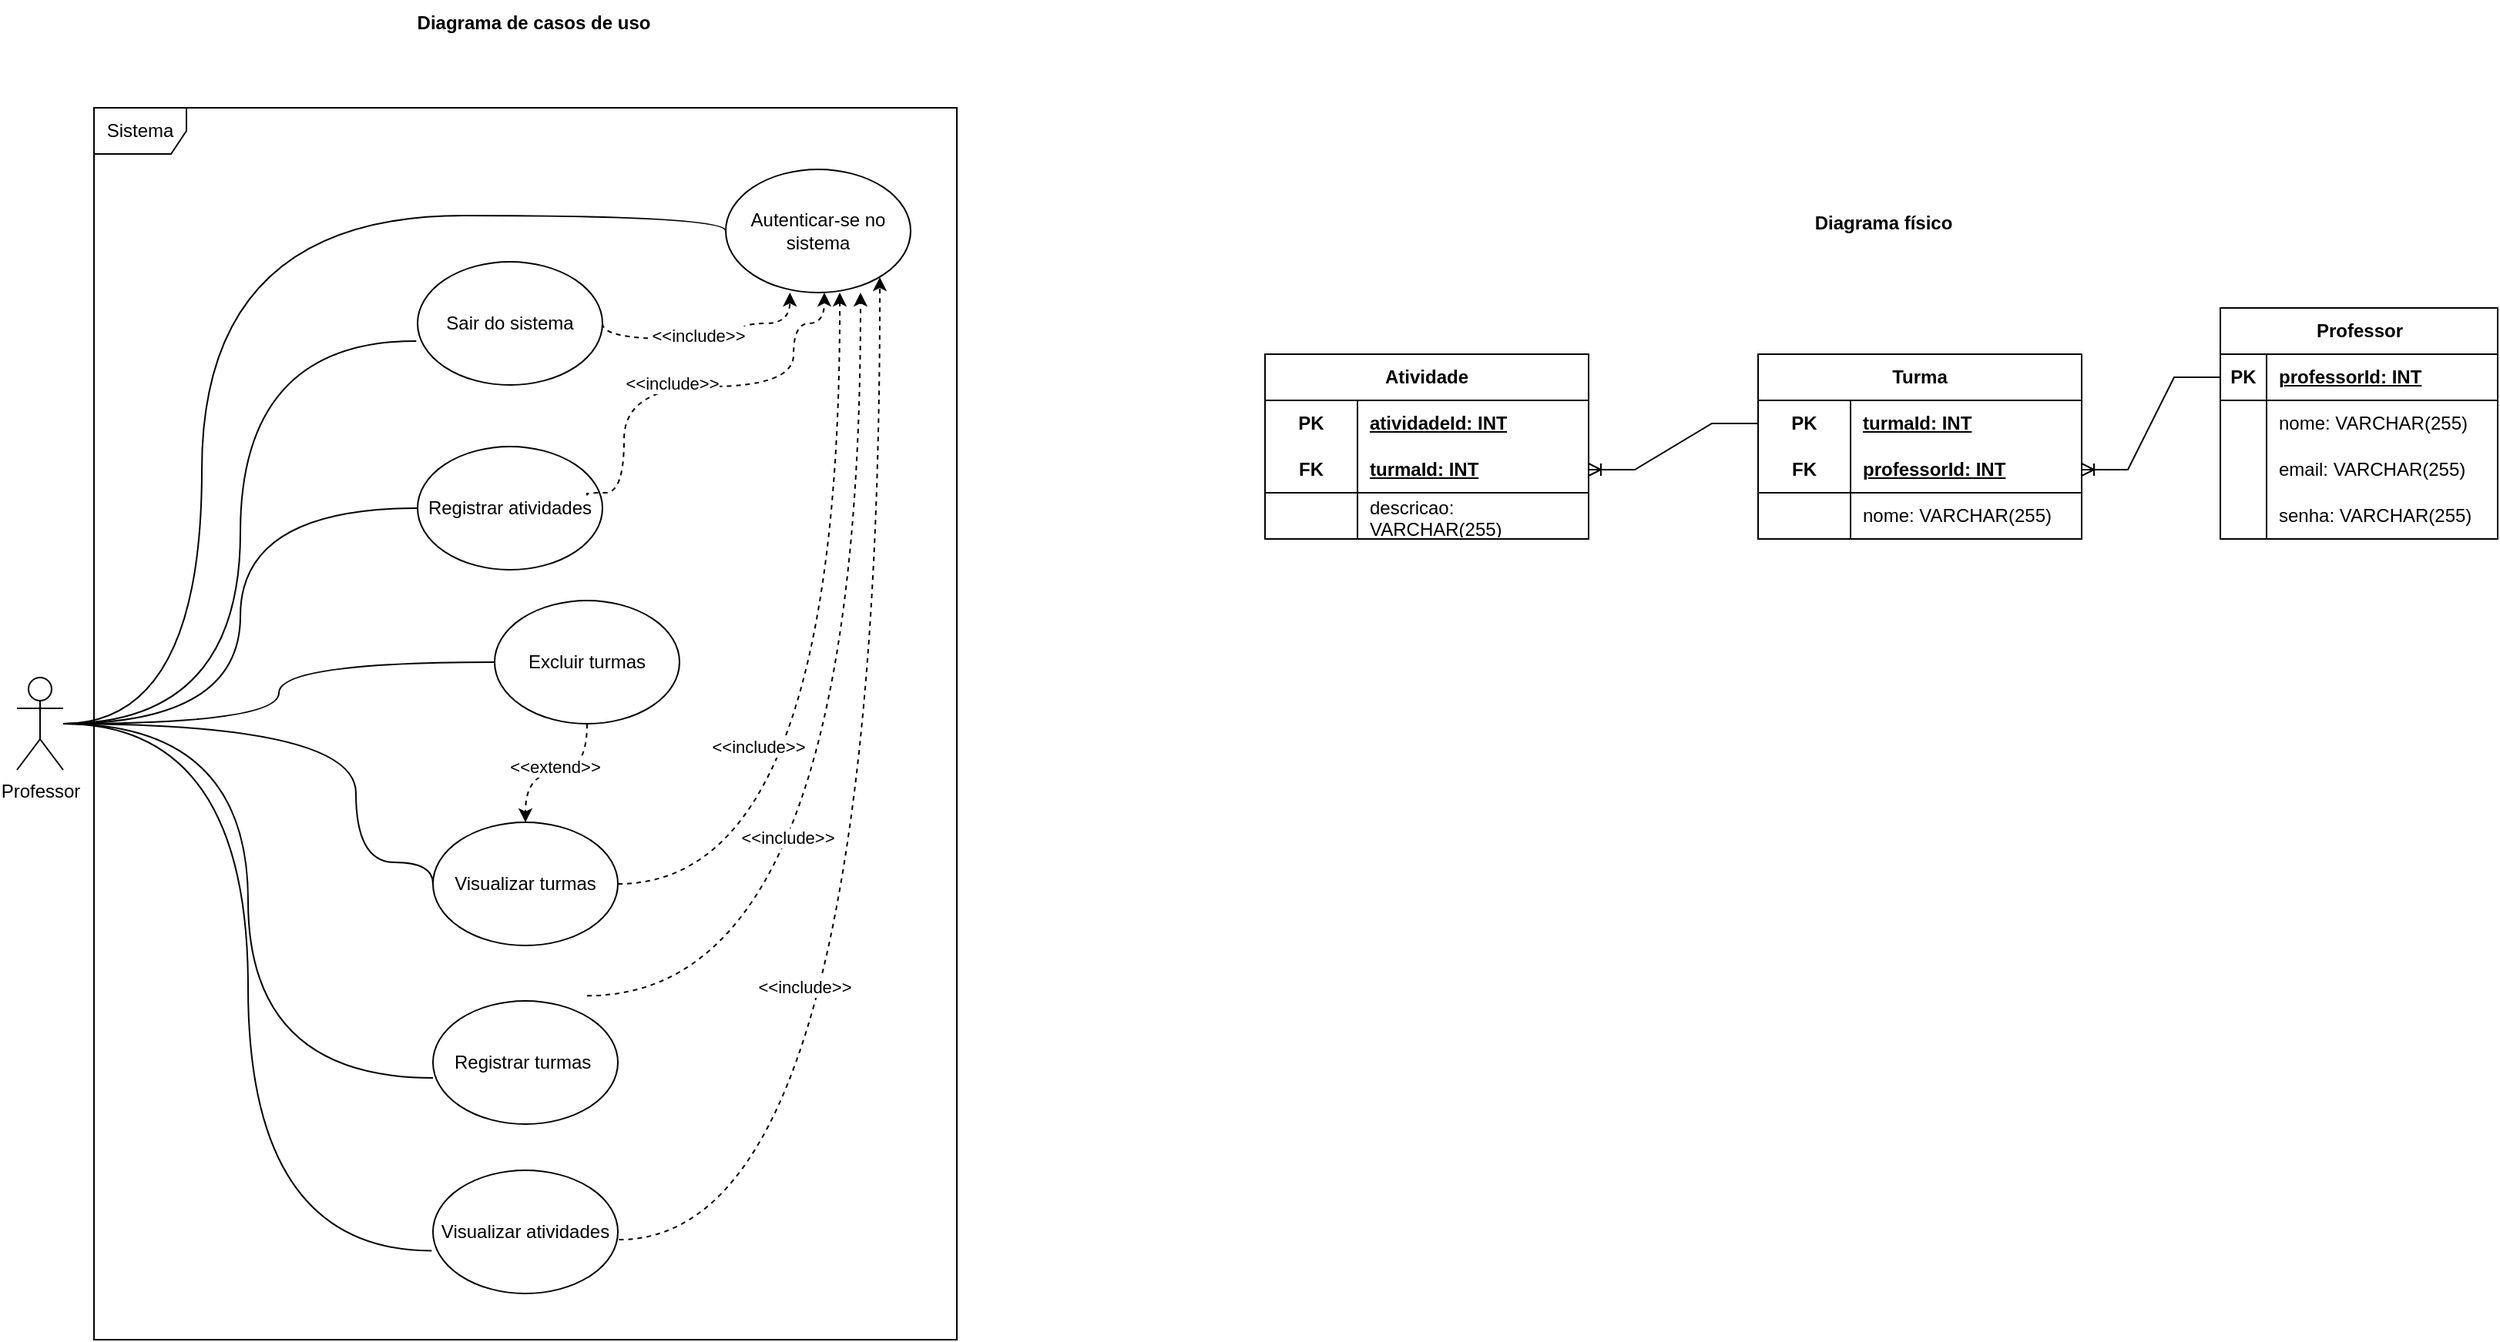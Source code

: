 <mxfile version="24.7.16">
  <diagram name="Página-1" id="4xrPNREQ3YS6yR4rbZL1">
    <mxGraphModel dx="1050" dy="1726" grid="1" gridSize="10" guides="1" tooltips="1" connect="1" arrows="1" fold="1" page="1" pageScale="1" pageWidth="827" pageHeight="1169" math="0" shadow="0">
      <root>
        <mxCell id="0" />
        <mxCell id="1" parent="0" />
        <mxCell id="bUCBHGYr6xIvT3issKBq-14" style="edgeStyle=orthogonalEdgeStyle;rounded=0;orthogonalLoop=1;jettySize=auto;html=1;entryX=0;entryY=0.5;entryDx=0;entryDy=0;endArrow=none;endFill=0;curved=1;" edge="1" parent="1" source="bUCBHGYr6xIvT3issKBq-1" target="bUCBHGYr6xIvT3issKBq-7">
          <mxGeometry relative="1" as="geometry" />
        </mxCell>
        <mxCell id="bUCBHGYr6xIvT3issKBq-15" style="edgeStyle=orthogonalEdgeStyle;rounded=0;orthogonalLoop=1;jettySize=auto;html=1;endArrow=none;endFill=0;curved=1;" edge="1" parent="1" source="bUCBHGYr6xIvT3issKBq-1" target="bUCBHGYr6xIvT3issKBq-9">
          <mxGeometry relative="1" as="geometry" />
        </mxCell>
        <mxCell id="bUCBHGYr6xIvT3issKBq-16" style="edgeStyle=orthogonalEdgeStyle;rounded=0;orthogonalLoop=1;jettySize=auto;html=1;endArrow=none;endFill=0;curved=1;entryX=0;entryY=0.5;entryDx=0;entryDy=0;" edge="1" parent="1" source="bUCBHGYr6xIvT3issKBq-1" target="bUCBHGYr6xIvT3issKBq-10">
          <mxGeometry relative="1" as="geometry">
            <Array as="points">
              <mxPoint x="250" y="440" />
              <mxPoint x="250" y="530" />
            </Array>
          </mxGeometry>
        </mxCell>
        <mxCell id="bUCBHGYr6xIvT3issKBq-19" style="edgeStyle=orthogonalEdgeStyle;rounded=0;orthogonalLoop=1;jettySize=auto;html=1;entryX=0;entryY=0.5;entryDx=0;entryDy=0;endArrow=none;endFill=0;curved=1;" edge="1" parent="1" source="bUCBHGYr6xIvT3issKBq-1" target="bUCBHGYr6xIvT3issKBq-5">
          <mxGeometry relative="1" as="geometry">
            <Array as="points">
              <mxPoint x="150" y="440" />
              <mxPoint x="150" y="110" />
            </Array>
          </mxGeometry>
        </mxCell>
        <mxCell id="bUCBHGYr6xIvT3issKBq-1" value="Professor" style="shape=umlActor;verticalLabelPosition=bottom;verticalAlign=top;html=1;" vertex="1" parent="1">
          <mxGeometry x="30" y="410" width="30" height="60" as="geometry" />
        </mxCell>
        <mxCell id="bUCBHGYr6xIvT3issKBq-4" value="Sistema" style="shape=umlFrame;whiteSpace=wrap;html=1;pointerEvents=0;" vertex="1" parent="1">
          <mxGeometry x="80" y="40" width="560" height="800" as="geometry" />
        </mxCell>
        <mxCell id="bUCBHGYr6xIvT3issKBq-5" value="Autenticar-se no sistema" style="ellipse;whiteSpace=wrap;html=1;" vertex="1" parent="1">
          <mxGeometry x="490" y="80" width="120" height="80" as="geometry" />
        </mxCell>
        <mxCell id="bUCBHGYr6xIvT3issKBq-6" value="Sair do sistema" style="ellipse;whiteSpace=wrap;html=1;" vertex="1" parent="1">
          <mxGeometry x="290" y="140" width="120" height="80" as="geometry" />
        </mxCell>
        <mxCell id="bUCBHGYr6xIvT3issKBq-7" value="Registrar atividades" style="ellipse;whiteSpace=wrap;html=1;" vertex="1" parent="1">
          <mxGeometry x="290" y="260" width="120" height="80" as="geometry" />
        </mxCell>
        <mxCell id="bUCBHGYr6xIvT3issKBq-37" style="edgeStyle=orthogonalEdgeStyle;rounded=0;orthogonalLoop=1;jettySize=auto;html=1;curved=1;dashed=1;" edge="1" parent="1" source="bUCBHGYr6xIvT3issKBq-9" target="bUCBHGYr6xIvT3issKBq-10">
          <mxGeometry relative="1" as="geometry" />
        </mxCell>
        <mxCell id="bUCBHGYr6xIvT3issKBq-38" value="&amp;lt;&amp;lt;extend&amp;gt;&amp;gt;" style="edgeLabel;html=1;align=center;verticalAlign=middle;resizable=0;points=[];" vertex="1" connectable="0" parent="bUCBHGYr6xIvT3issKBq-37">
          <mxGeometry x="0.021" y="-4" relative="1" as="geometry">
            <mxPoint as="offset" />
          </mxGeometry>
        </mxCell>
        <mxCell id="bUCBHGYr6xIvT3issKBq-9" value="Excluir turmas" style="ellipse;whiteSpace=wrap;html=1;" vertex="1" parent="1">
          <mxGeometry x="340" y="360" width="120" height="80" as="geometry" />
        </mxCell>
        <mxCell id="bUCBHGYr6xIvT3issKBq-10" value="Visualizar turmas" style="ellipse;whiteSpace=wrap;html=1;" vertex="1" parent="1">
          <mxGeometry x="300" y="504" width="120" height="80" as="geometry" />
        </mxCell>
        <mxCell id="bUCBHGYr6xIvT3issKBq-11" value="Registrar turmas&amp;nbsp;" style="ellipse;whiteSpace=wrap;html=1;" vertex="1" parent="1">
          <mxGeometry x="300" y="620" width="120" height="80" as="geometry" />
        </mxCell>
        <mxCell id="bUCBHGYr6xIvT3issKBq-12" value="Visualizar atividades" style="ellipse;whiteSpace=wrap;html=1;" vertex="1" parent="1">
          <mxGeometry x="300" y="730" width="120" height="80" as="geometry" />
        </mxCell>
        <mxCell id="bUCBHGYr6xIvT3issKBq-13" style="edgeStyle=orthogonalEdgeStyle;rounded=0;orthogonalLoop=1;jettySize=auto;html=1;entryX=-0.007;entryY=0.643;entryDx=0;entryDy=0;entryPerimeter=0;endArrow=none;endFill=0;curved=1;" edge="1" parent="1" source="bUCBHGYr6xIvT3issKBq-1" target="bUCBHGYr6xIvT3issKBq-6">
          <mxGeometry relative="1" as="geometry" />
        </mxCell>
        <mxCell id="bUCBHGYr6xIvT3issKBq-17" style="edgeStyle=orthogonalEdgeStyle;rounded=0;orthogonalLoop=1;jettySize=auto;html=1;entryX=0;entryY=0.625;entryDx=0;entryDy=0;entryPerimeter=0;endArrow=none;endFill=0;curved=1;" edge="1" parent="1" source="bUCBHGYr6xIvT3issKBq-1" target="bUCBHGYr6xIvT3issKBq-11">
          <mxGeometry relative="1" as="geometry" />
        </mxCell>
        <mxCell id="bUCBHGYr6xIvT3issKBq-18" style="edgeStyle=orthogonalEdgeStyle;rounded=0;orthogonalLoop=1;jettySize=auto;html=1;entryX=-0.007;entryY=0.653;entryDx=0;entryDy=0;entryPerimeter=0;endArrow=none;endFill=0;curved=1;" edge="1" parent="1" source="bUCBHGYr6xIvT3issKBq-1" target="bUCBHGYr6xIvT3issKBq-12">
          <mxGeometry relative="1" as="geometry" />
        </mxCell>
        <mxCell id="bUCBHGYr6xIvT3issKBq-25" value="" style="endArrow=classic;html=1;rounded=0;exitX=1;exitY=0.5;exitDx=0;exitDy=0;entryX=0.347;entryY=1;entryDx=0;entryDy=0;dashed=1;edgeStyle=orthogonalEdgeStyle;curved=1;entryPerimeter=0;" edge="1" parent="1" source="bUCBHGYr6xIvT3issKBq-6" target="bUCBHGYr6xIvT3issKBq-5">
          <mxGeometry width="50" height="50" relative="1" as="geometry">
            <mxPoint x="400" y="370" as="sourcePoint" />
            <mxPoint x="450" y="320" as="targetPoint" />
            <Array as="points">
              <mxPoint x="500" y="190" />
              <mxPoint x="500" y="180" />
              <mxPoint x="532" y="180" />
            </Array>
          </mxGeometry>
        </mxCell>
        <mxCell id="bUCBHGYr6xIvT3issKBq-26" value="&amp;lt;&amp;lt;include&amp;gt;&amp;gt;" style="edgeLabel;html=1;align=center;verticalAlign=middle;resizable=0;points=[];" vertex="1" connectable="0" parent="bUCBHGYr6xIvT3issKBq-25">
          <mxGeometry x="-0.114" y="2" relative="1" as="geometry">
            <mxPoint as="offset" />
          </mxGeometry>
        </mxCell>
        <mxCell id="bUCBHGYr6xIvT3issKBq-27" value="" style="endArrow=classic;html=1;rounded=0;dashed=1;edgeStyle=orthogonalEdgeStyle;curved=1;" edge="1" parent="1">
          <mxGeometry width="50" height="50" relative="1" as="geometry">
            <mxPoint x="400" y="290" as="sourcePoint" />
            <mxPoint x="554" y="160" as="targetPoint" />
            <Array as="points">
              <mxPoint x="400" y="292" />
              <mxPoint x="400" y="290" />
              <mxPoint x="424" y="290" />
              <mxPoint x="424" y="221" />
              <mxPoint x="534" y="221" />
              <mxPoint x="534" y="180" />
              <mxPoint x="554" y="180" />
            </Array>
          </mxGeometry>
        </mxCell>
        <mxCell id="bUCBHGYr6xIvT3issKBq-28" value="&amp;lt;&amp;lt;include&amp;gt;&amp;gt;" style="edgeLabel;html=1;align=center;verticalAlign=middle;resizable=0;points=[];" vertex="1" connectable="0" parent="bUCBHGYr6xIvT3issKBq-27">
          <mxGeometry x="-0.114" y="2" relative="1" as="geometry">
            <mxPoint as="offset" />
          </mxGeometry>
        </mxCell>
        <mxCell id="bUCBHGYr6xIvT3issKBq-31" value="" style="endArrow=classic;html=1;rounded=0;exitX=1;exitY=0.5;exitDx=0;exitDy=0;entryX=0.5;entryY=1;entryDx=0;entryDy=0;dashed=1;edgeStyle=orthogonalEdgeStyle;curved=1;" edge="1" parent="1" source="bUCBHGYr6xIvT3issKBq-10">
          <mxGeometry width="50" height="50" relative="1" as="geometry">
            <mxPoint x="440" y="520" as="sourcePoint" />
            <mxPoint x="564" y="160" as="targetPoint" />
          </mxGeometry>
        </mxCell>
        <mxCell id="bUCBHGYr6xIvT3issKBq-32" value="&amp;lt;&amp;lt;include&amp;gt;&amp;gt;" style="edgeLabel;html=1;align=center;verticalAlign=middle;resizable=0;points=[];" vertex="1" connectable="0" parent="bUCBHGYr6xIvT3issKBq-31">
          <mxGeometry x="-0.114" y="2" relative="1" as="geometry">
            <mxPoint x="-52" as="offset" />
          </mxGeometry>
        </mxCell>
        <mxCell id="bUCBHGYr6xIvT3issKBq-33" value="" style="endArrow=classic;html=1;rounded=0;exitX=1;exitY=0.5;exitDx=0;exitDy=0;dashed=1;edgeStyle=orthogonalEdgeStyle;curved=1;entryX=0.729;entryY=0.98;entryDx=0;entryDy=0;entryPerimeter=0;" edge="1" parent="1">
          <mxGeometry width="50" height="50" relative="1" as="geometry">
            <mxPoint x="400" y="616.6" as="sourcePoint" />
            <mxPoint x="577.48" y="160.0" as="targetPoint" />
          </mxGeometry>
        </mxCell>
        <mxCell id="bUCBHGYr6xIvT3issKBq-34" value="&amp;lt;&amp;lt;include&amp;gt;&amp;gt;" style="edgeLabel;html=1;align=center;verticalAlign=middle;resizable=0;points=[];" vertex="1" connectable="0" parent="bUCBHGYr6xIvT3issKBq-33">
          <mxGeometry x="-0.114" y="2" relative="1" as="geometry">
            <mxPoint x="-46" as="offset" />
          </mxGeometry>
        </mxCell>
        <mxCell id="bUCBHGYr6xIvT3issKBq-35" value="" style="endArrow=classic;html=1;rounded=0;exitX=1.006;exitY=0.563;exitDx=0;exitDy=0;dashed=1;edgeStyle=orthogonalEdgeStyle;curved=1;exitPerimeter=0;" edge="1" parent="1" source="bUCBHGYr6xIvT3issKBq-12">
          <mxGeometry width="50" height="50" relative="1" as="geometry">
            <mxPoint x="410" y="710" as="sourcePoint" />
            <mxPoint x="590" y="150" as="targetPoint" />
          </mxGeometry>
        </mxCell>
        <mxCell id="bUCBHGYr6xIvT3issKBq-36" value="&amp;lt;&amp;lt;include&amp;gt;&amp;gt;" style="edgeLabel;html=1;align=center;verticalAlign=middle;resizable=0;points=[];" vertex="1" connectable="0" parent="bUCBHGYr6xIvT3issKBq-35">
          <mxGeometry x="-0.114" y="2" relative="1" as="geometry">
            <mxPoint x="-48" y="18" as="offset" />
          </mxGeometry>
        </mxCell>
        <mxCell id="bUCBHGYr6xIvT3issKBq-40" value="Professor" style="shape=table;startSize=30;container=1;collapsible=1;childLayout=tableLayout;fixedRows=1;rowLines=0;fontStyle=1;align=center;resizeLast=1;html=1;" vertex="1" parent="1">
          <mxGeometry x="1460" y="170" width="180" height="150" as="geometry" />
        </mxCell>
        <mxCell id="bUCBHGYr6xIvT3issKBq-41" value="" style="shape=tableRow;horizontal=0;startSize=0;swimlaneHead=0;swimlaneBody=0;fillColor=none;collapsible=0;dropTarget=0;points=[[0,0.5],[1,0.5]];portConstraint=eastwest;top=0;left=0;right=0;bottom=1;" vertex="1" parent="bUCBHGYr6xIvT3issKBq-40">
          <mxGeometry y="30" width="180" height="30" as="geometry" />
        </mxCell>
        <mxCell id="bUCBHGYr6xIvT3issKBq-42" value="PK" style="shape=partialRectangle;connectable=0;fillColor=none;top=0;left=0;bottom=0;right=0;fontStyle=1;overflow=hidden;whiteSpace=wrap;html=1;" vertex="1" parent="bUCBHGYr6xIvT3issKBq-41">
          <mxGeometry width="30" height="30" as="geometry">
            <mxRectangle width="30" height="30" as="alternateBounds" />
          </mxGeometry>
        </mxCell>
        <mxCell id="bUCBHGYr6xIvT3issKBq-43" value="professorId: INT" style="shape=partialRectangle;connectable=0;fillColor=none;top=0;left=0;bottom=0;right=0;align=left;spacingLeft=6;fontStyle=5;overflow=hidden;whiteSpace=wrap;html=1;" vertex="1" parent="bUCBHGYr6xIvT3issKBq-41">
          <mxGeometry x="30" width="150" height="30" as="geometry">
            <mxRectangle width="150" height="30" as="alternateBounds" />
          </mxGeometry>
        </mxCell>
        <mxCell id="bUCBHGYr6xIvT3issKBq-44" value="" style="shape=tableRow;horizontal=0;startSize=0;swimlaneHead=0;swimlaneBody=0;fillColor=none;collapsible=0;dropTarget=0;points=[[0,0.5],[1,0.5]];portConstraint=eastwest;top=0;left=0;right=0;bottom=0;" vertex="1" parent="bUCBHGYr6xIvT3issKBq-40">
          <mxGeometry y="60" width="180" height="30" as="geometry" />
        </mxCell>
        <mxCell id="bUCBHGYr6xIvT3issKBq-45" value="" style="shape=partialRectangle;connectable=0;fillColor=none;top=0;left=0;bottom=0;right=0;editable=1;overflow=hidden;whiteSpace=wrap;html=1;" vertex="1" parent="bUCBHGYr6xIvT3issKBq-44">
          <mxGeometry width="30" height="30" as="geometry">
            <mxRectangle width="30" height="30" as="alternateBounds" />
          </mxGeometry>
        </mxCell>
        <mxCell id="bUCBHGYr6xIvT3issKBq-46" value="nome: VARCHAR(255)" style="shape=partialRectangle;connectable=0;fillColor=none;top=0;left=0;bottom=0;right=0;align=left;spacingLeft=6;overflow=hidden;whiteSpace=wrap;html=1;" vertex="1" parent="bUCBHGYr6xIvT3issKBq-44">
          <mxGeometry x="30" width="150" height="30" as="geometry">
            <mxRectangle width="150" height="30" as="alternateBounds" />
          </mxGeometry>
        </mxCell>
        <mxCell id="bUCBHGYr6xIvT3issKBq-47" value="" style="shape=tableRow;horizontal=0;startSize=0;swimlaneHead=0;swimlaneBody=0;fillColor=none;collapsible=0;dropTarget=0;points=[[0,0.5],[1,0.5]];portConstraint=eastwest;top=0;left=0;right=0;bottom=0;" vertex="1" parent="bUCBHGYr6xIvT3issKBq-40">
          <mxGeometry y="90" width="180" height="30" as="geometry" />
        </mxCell>
        <mxCell id="bUCBHGYr6xIvT3issKBq-48" value="" style="shape=partialRectangle;connectable=0;fillColor=none;top=0;left=0;bottom=0;right=0;editable=1;overflow=hidden;whiteSpace=wrap;html=1;" vertex="1" parent="bUCBHGYr6xIvT3issKBq-47">
          <mxGeometry width="30" height="30" as="geometry">
            <mxRectangle width="30" height="30" as="alternateBounds" />
          </mxGeometry>
        </mxCell>
        <mxCell id="bUCBHGYr6xIvT3issKBq-49" value="email: VARCHAR(255)" style="shape=partialRectangle;connectable=0;fillColor=none;top=0;left=0;bottom=0;right=0;align=left;spacingLeft=6;overflow=hidden;whiteSpace=wrap;html=1;" vertex="1" parent="bUCBHGYr6xIvT3issKBq-47">
          <mxGeometry x="30" width="150" height="30" as="geometry">
            <mxRectangle width="150" height="30" as="alternateBounds" />
          </mxGeometry>
        </mxCell>
        <mxCell id="bUCBHGYr6xIvT3issKBq-50" value="" style="shape=tableRow;horizontal=0;startSize=0;swimlaneHead=0;swimlaneBody=0;fillColor=none;collapsible=0;dropTarget=0;points=[[0,0.5],[1,0.5]];portConstraint=eastwest;top=0;left=0;right=0;bottom=0;" vertex="1" parent="bUCBHGYr6xIvT3issKBq-40">
          <mxGeometry y="120" width="180" height="30" as="geometry" />
        </mxCell>
        <mxCell id="bUCBHGYr6xIvT3issKBq-51" value="" style="shape=partialRectangle;connectable=0;fillColor=none;top=0;left=0;bottom=0;right=0;editable=1;overflow=hidden;whiteSpace=wrap;html=1;" vertex="1" parent="bUCBHGYr6xIvT3issKBq-50">
          <mxGeometry width="30" height="30" as="geometry">
            <mxRectangle width="30" height="30" as="alternateBounds" />
          </mxGeometry>
        </mxCell>
        <mxCell id="bUCBHGYr6xIvT3issKBq-52" value="senha: VARCHAR(255)" style="shape=partialRectangle;connectable=0;fillColor=none;top=0;left=0;bottom=0;right=0;align=left;spacingLeft=6;overflow=hidden;whiteSpace=wrap;html=1;" vertex="1" parent="bUCBHGYr6xIvT3issKBq-50">
          <mxGeometry x="30" width="150" height="30" as="geometry">
            <mxRectangle width="150" height="30" as="alternateBounds" />
          </mxGeometry>
        </mxCell>
        <mxCell id="bUCBHGYr6xIvT3issKBq-53" value="Turma" style="shape=table;startSize=30;container=1;collapsible=1;childLayout=tableLayout;fixedRows=1;rowLines=0;fontStyle=1;align=center;resizeLast=1;html=1;whiteSpace=wrap;" vertex="1" parent="1">
          <mxGeometry x="1160" y="200" width="210" height="120" as="geometry" />
        </mxCell>
        <mxCell id="bUCBHGYr6xIvT3issKBq-54" value="" style="shape=tableRow;horizontal=0;startSize=0;swimlaneHead=0;swimlaneBody=0;fillColor=none;collapsible=0;dropTarget=0;points=[[0,0.5],[1,0.5]];portConstraint=eastwest;top=0;left=0;right=0;bottom=0;html=1;" vertex="1" parent="bUCBHGYr6xIvT3issKBq-53">
          <mxGeometry y="30" width="210" height="30" as="geometry" />
        </mxCell>
        <mxCell id="bUCBHGYr6xIvT3issKBq-55" value="PK" style="shape=partialRectangle;connectable=0;fillColor=none;top=0;left=0;bottom=0;right=0;fontStyle=1;overflow=hidden;html=1;whiteSpace=wrap;" vertex="1" parent="bUCBHGYr6xIvT3issKBq-54">
          <mxGeometry width="60" height="30" as="geometry">
            <mxRectangle width="60" height="30" as="alternateBounds" />
          </mxGeometry>
        </mxCell>
        <mxCell id="bUCBHGYr6xIvT3issKBq-56" value="turmaId: INT" style="shape=partialRectangle;connectable=0;fillColor=none;top=0;left=0;bottom=0;right=0;align=left;spacingLeft=6;fontStyle=5;overflow=hidden;html=1;whiteSpace=wrap;" vertex="1" parent="bUCBHGYr6xIvT3issKBq-54">
          <mxGeometry x="60" width="150" height="30" as="geometry">
            <mxRectangle width="150" height="30" as="alternateBounds" />
          </mxGeometry>
        </mxCell>
        <mxCell id="bUCBHGYr6xIvT3issKBq-57" value="" style="shape=tableRow;horizontal=0;startSize=0;swimlaneHead=0;swimlaneBody=0;fillColor=none;collapsible=0;dropTarget=0;points=[[0,0.5],[1,0.5]];portConstraint=eastwest;top=0;left=0;right=0;bottom=1;html=1;" vertex="1" parent="bUCBHGYr6xIvT3issKBq-53">
          <mxGeometry y="60" width="210" height="30" as="geometry" />
        </mxCell>
        <mxCell id="bUCBHGYr6xIvT3issKBq-58" value="FK" style="shape=partialRectangle;connectable=0;fillColor=none;top=0;left=0;bottom=0;right=0;fontStyle=1;overflow=hidden;html=1;whiteSpace=wrap;" vertex="1" parent="bUCBHGYr6xIvT3issKBq-57">
          <mxGeometry width="60" height="30" as="geometry">
            <mxRectangle width="60" height="30" as="alternateBounds" />
          </mxGeometry>
        </mxCell>
        <mxCell id="bUCBHGYr6xIvT3issKBq-59" value="professorId: INT" style="shape=partialRectangle;connectable=0;fillColor=none;top=0;left=0;bottom=0;right=0;align=left;spacingLeft=6;fontStyle=5;overflow=hidden;html=1;whiteSpace=wrap;" vertex="1" parent="bUCBHGYr6xIvT3issKBq-57">
          <mxGeometry x="60" width="150" height="30" as="geometry">
            <mxRectangle width="150" height="30" as="alternateBounds" />
          </mxGeometry>
        </mxCell>
        <mxCell id="bUCBHGYr6xIvT3issKBq-60" value="" style="shape=tableRow;horizontal=0;startSize=0;swimlaneHead=0;swimlaneBody=0;fillColor=none;collapsible=0;dropTarget=0;points=[[0,0.5],[1,0.5]];portConstraint=eastwest;top=0;left=0;right=0;bottom=0;html=1;" vertex="1" parent="bUCBHGYr6xIvT3issKBq-53">
          <mxGeometry y="90" width="210" height="30" as="geometry" />
        </mxCell>
        <mxCell id="bUCBHGYr6xIvT3issKBq-61" value="" style="shape=partialRectangle;connectable=0;fillColor=none;top=0;left=0;bottom=0;right=0;editable=1;overflow=hidden;html=1;whiteSpace=wrap;" vertex="1" parent="bUCBHGYr6xIvT3issKBq-60">
          <mxGeometry width="60" height="30" as="geometry">
            <mxRectangle width="60" height="30" as="alternateBounds" />
          </mxGeometry>
        </mxCell>
        <mxCell id="bUCBHGYr6xIvT3issKBq-62" value="nome: VARCHAR(255)" style="shape=partialRectangle;connectable=0;fillColor=none;top=0;left=0;bottom=0;right=0;align=left;spacingLeft=6;overflow=hidden;html=1;whiteSpace=wrap;" vertex="1" parent="bUCBHGYr6xIvT3issKBq-60">
          <mxGeometry x="60" width="150" height="30" as="geometry">
            <mxRectangle width="150" height="30" as="alternateBounds" />
          </mxGeometry>
        </mxCell>
        <mxCell id="bUCBHGYr6xIvT3issKBq-66" value="" style="edgeStyle=entityRelationEdgeStyle;fontSize=12;html=1;endArrow=ERoneToMany;rounded=0;entryX=1;entryY=0.5;entryDx=0;entryDy=0;exitX=0;exitY=0.5;exitDx=0;exitDy=0;" edge="1" parent="1" source="bUCBHGYr6xIvT3issKBq-41" target="bUCBHGYr6xIvT3issKBq-57">
          <mxGeometry width="100" height="100" relative="1" as="geometry">
            <mxPoint x="1100" y="350" as="sourcePoint" />
            <mxPoint x="1090" y="160" as="targetPoint" />
          </mxGeometry>
        </mxCell>
        <mxCell id="bUCBHGYr6xIvT3issKBq-67" value="Atividade" style="shape=table;startSize=30;container=1;collapsible=1;childLayout=tableLayout;fixedRows=1;rowLines=0;fontStyle=1;align=center;resizeLast=1;html=1;whiteSpace=wrap;" vertex="1" parent="1">
          <mxGeometry x="840" y="200" width="210" height="120" as="geometry" />
        </mxCell>
        <mxCell id="bUCBHGYr6xIvT3issKBq-68" value="" style="shape=tableRow;horizontal=0;startSize=0;swimlaneHead=0;swimlaneBody=0;fillColor=none;collapsible=0;dropTarget=0;points=[[0,0.5],[1,0.5]];portConstraint=eastwest;top=0;left=0;right=0;bottom=0;html=1;" vertex="1" parent="bUCBHGYr6xIvT3issKBq-67">
          <mxGeometry y="30" width="210" height="30" as="geometry" />
        </mxCell>
        <mxCell id="bUCBHGYr6xIvT3issKBq-69" value="PK" style="shape=partialRectangle;connectable=0;fillColor=none;top=0;left=0;bottom=0;right=0;fontStyle=1;overflow=hidden;html=1;whiteSpace=wrap;" vertex="1" parent="bUCBHGYr6xIvT3issKBq-68">
          <mxGeometry width="60" height="30" as="geometry">
            <mxRectangle width="60" height="30" as="alternateBounds" />
          </mxGeometry>
        </mxCell>
        <mxCell id="bUCBHGYr6xIvT3issKBq-70" value="atividadeId: INT" style="shape=partialRectangle;connectable=0;fillColor=none;top=0;left=0;bottom=0;right=0;align=left;spacingLeft=6;fontStyle=5;overflow=hidden;html=1;whiteSpace=wrap;" vertex="1" parent="bUCBHGYr6xIvT3issKBq-68">
          <mxGeometry x="60" width="150" height="30" as="geometry">
            <mxRectangle width="150" height="30" as="alternateBounds" />
          </mxGeometry>
        </mxCell>
        <mxCell id="bUCBHGYr6xIvT3issKBq-71" value="" style="shape=tableRow;horizontal=0;startSize=0;swimlaneHead=0;swimlaneBody=0;fillColor=none;collapsible=0;dropTarget=0;points=[[0,0.5],[1,0.5]];portConstraint=eastwest;top=0;left=0;right=0;bottom=1;html=1;" vertex="1" parent="bUCBHGYr6xIvT3issKBq-67">
          <mxGeometry y="60" width="210" height="30" as="geometry" />
        </mxCell>
        <mxCell id="bUCBHGYr6xIvT3issKBq-72" value="FK" style="shape=partialRectangle;connectable=0;fillColor=none;top=0;left=0;bottom=0;right=0;fontStyle=1;overflow=hidden;html=1;whiteSpace=wrap;" vertex="1" parent="bUCBHGYr6xIvT3issKBq-71">
          <mxGeometry width="60" height="30" as="geometry">
            <mxRectangle width="60" height="30" as="alternateBounds" />
          </mxGeometry>
        </mxCell>
        <mxCell id="bUCBHGYr6xIvT3issKBq-73" value="turmaId: INT" style="shape=partialRectangle;connectable=0;fillColor=none;top=0;left=0;bottom=0;right=0;align=left;spacingLeft=6;fontStyle=5;overflow=hidden;html=1;whiteSpace=wrap;" vertex="1" parent="bUCBHGYr6xIvT3issKBq-71">
          <mxGeometry x="60" width="150" height="30" as="geometry">
            <mxRectangle width="150" height="30" as="alternateBounds" />
          </mxGeometry>
        </mxCell>
        <mxCell id="bUCBHGYr6xIvT3issKBq-74" value="" style="shape=tableRow;horizontal=0;startSize=0;swimlaneHead=0;swimlaneBody=0;fillColor=none;collapsible=0;dropTarget=0;points=[[0,0.5],[1,0.5]];portConstraint=eastwest;top=0;left=0;right=0;bottom=0;html=1;" vertex="1" parent="bUCBHGYr6xIvT3issKBq-67">
          <mxGeometry y="90" width="210" height="30" as="geometry" />
        </mxCell>
        <mxCell id="bUCBHGYr6xIvT3issKBq-75" value="" style="shape=partialRectangle;connectable=0;fillColor=none;top=0;left=0;bottom=0;right=0;editable=1;overflow=hidden;html=1;whiteSpace=wrap;" vertex="1" parent="bUCBHGYr6xIvT3issKBq-74">
          <mxGeometry width="60" height="30" as="geometry">
            <mxRectangle width="60" height="30" as="alternateBounds" />
          </mxGeometry>
        </mxCell>
        <mxCell id="bUCBHGYr6xIvT3issKBq-76" value="descricao: VARCHAR(255)" style="shape=partialRectangle;connectable=0;fillColor=none;top=0;left=0;bottom=0;right=0;align=left;spacingLeft=6;overflow=hidden;html=1;whiteSpace=wrap;" vertex="1" parent="bUCBHGYr6xIvT3issKBq-74">
          <mxGeometry x="60" width="150" height="30" as="geometry">
            <mxRectangle width="150" height="30" as="alternateBounds" />
          </mxGeometry>
        </mxCell>
        <mxCell id="bUCBHGYr6xIvT3issKBq-77" value="" style="edgeStyle=entityRelationEdgeStyle;fontSize=12;html=1;endArrow=ERoneToMany;rounded=0;entryX=1;entryY=0.5;entryDx=0;entryDy=0;exitX=0;exitY=0.5;exitDx=0;exitDy=0;" edge="1" parent="1" source="bUCBHGYr6xIvT3issKBq-54" target="bUCBHGYr6xIvT3issKBq-71">
          <mxGeometry width="100" height="100" relative="1" as="geometry">
            <mxPoint x="1470" y="225" as="sourcePoint" />
            <mxPoint x="1380" y="285" as="targetPoint" />
          </mxGeometry>
        </mxCell>
        <mxCell id="bUCBHGYr6xIvT3issKBq-78" value="&lt;b&gt;Diagrama físico&lt;/b&gt;" style="text;html=1;align=center;verticalAlign=middle;resizable=0;points=[];autosize=1;strokeColor=none;fillColor=none;" vertex="1" parent="1">
          <mxGeometry x="1186" y="100" width="110" height="30" as="geometry" />
        </mxCell>
        <mxCell id="bUCBHGYr6xIvT3issKBq-79" value="&lt;b&gt;Diagrama de casos de uso&lt;/b&gt;" style="text;html=1;align=center;verticalAlign=middle;resizable=0;points=[];autosize=1;strokeColor=none;fillColor=none;" vertex="1" parent="1">
          <mxGeometry x="280" y="-30" width="170" height="30" as="geometry" />
        </mxCell>
      </root>
    </mxGraphModel>
  </diagram>
</mxfile>
